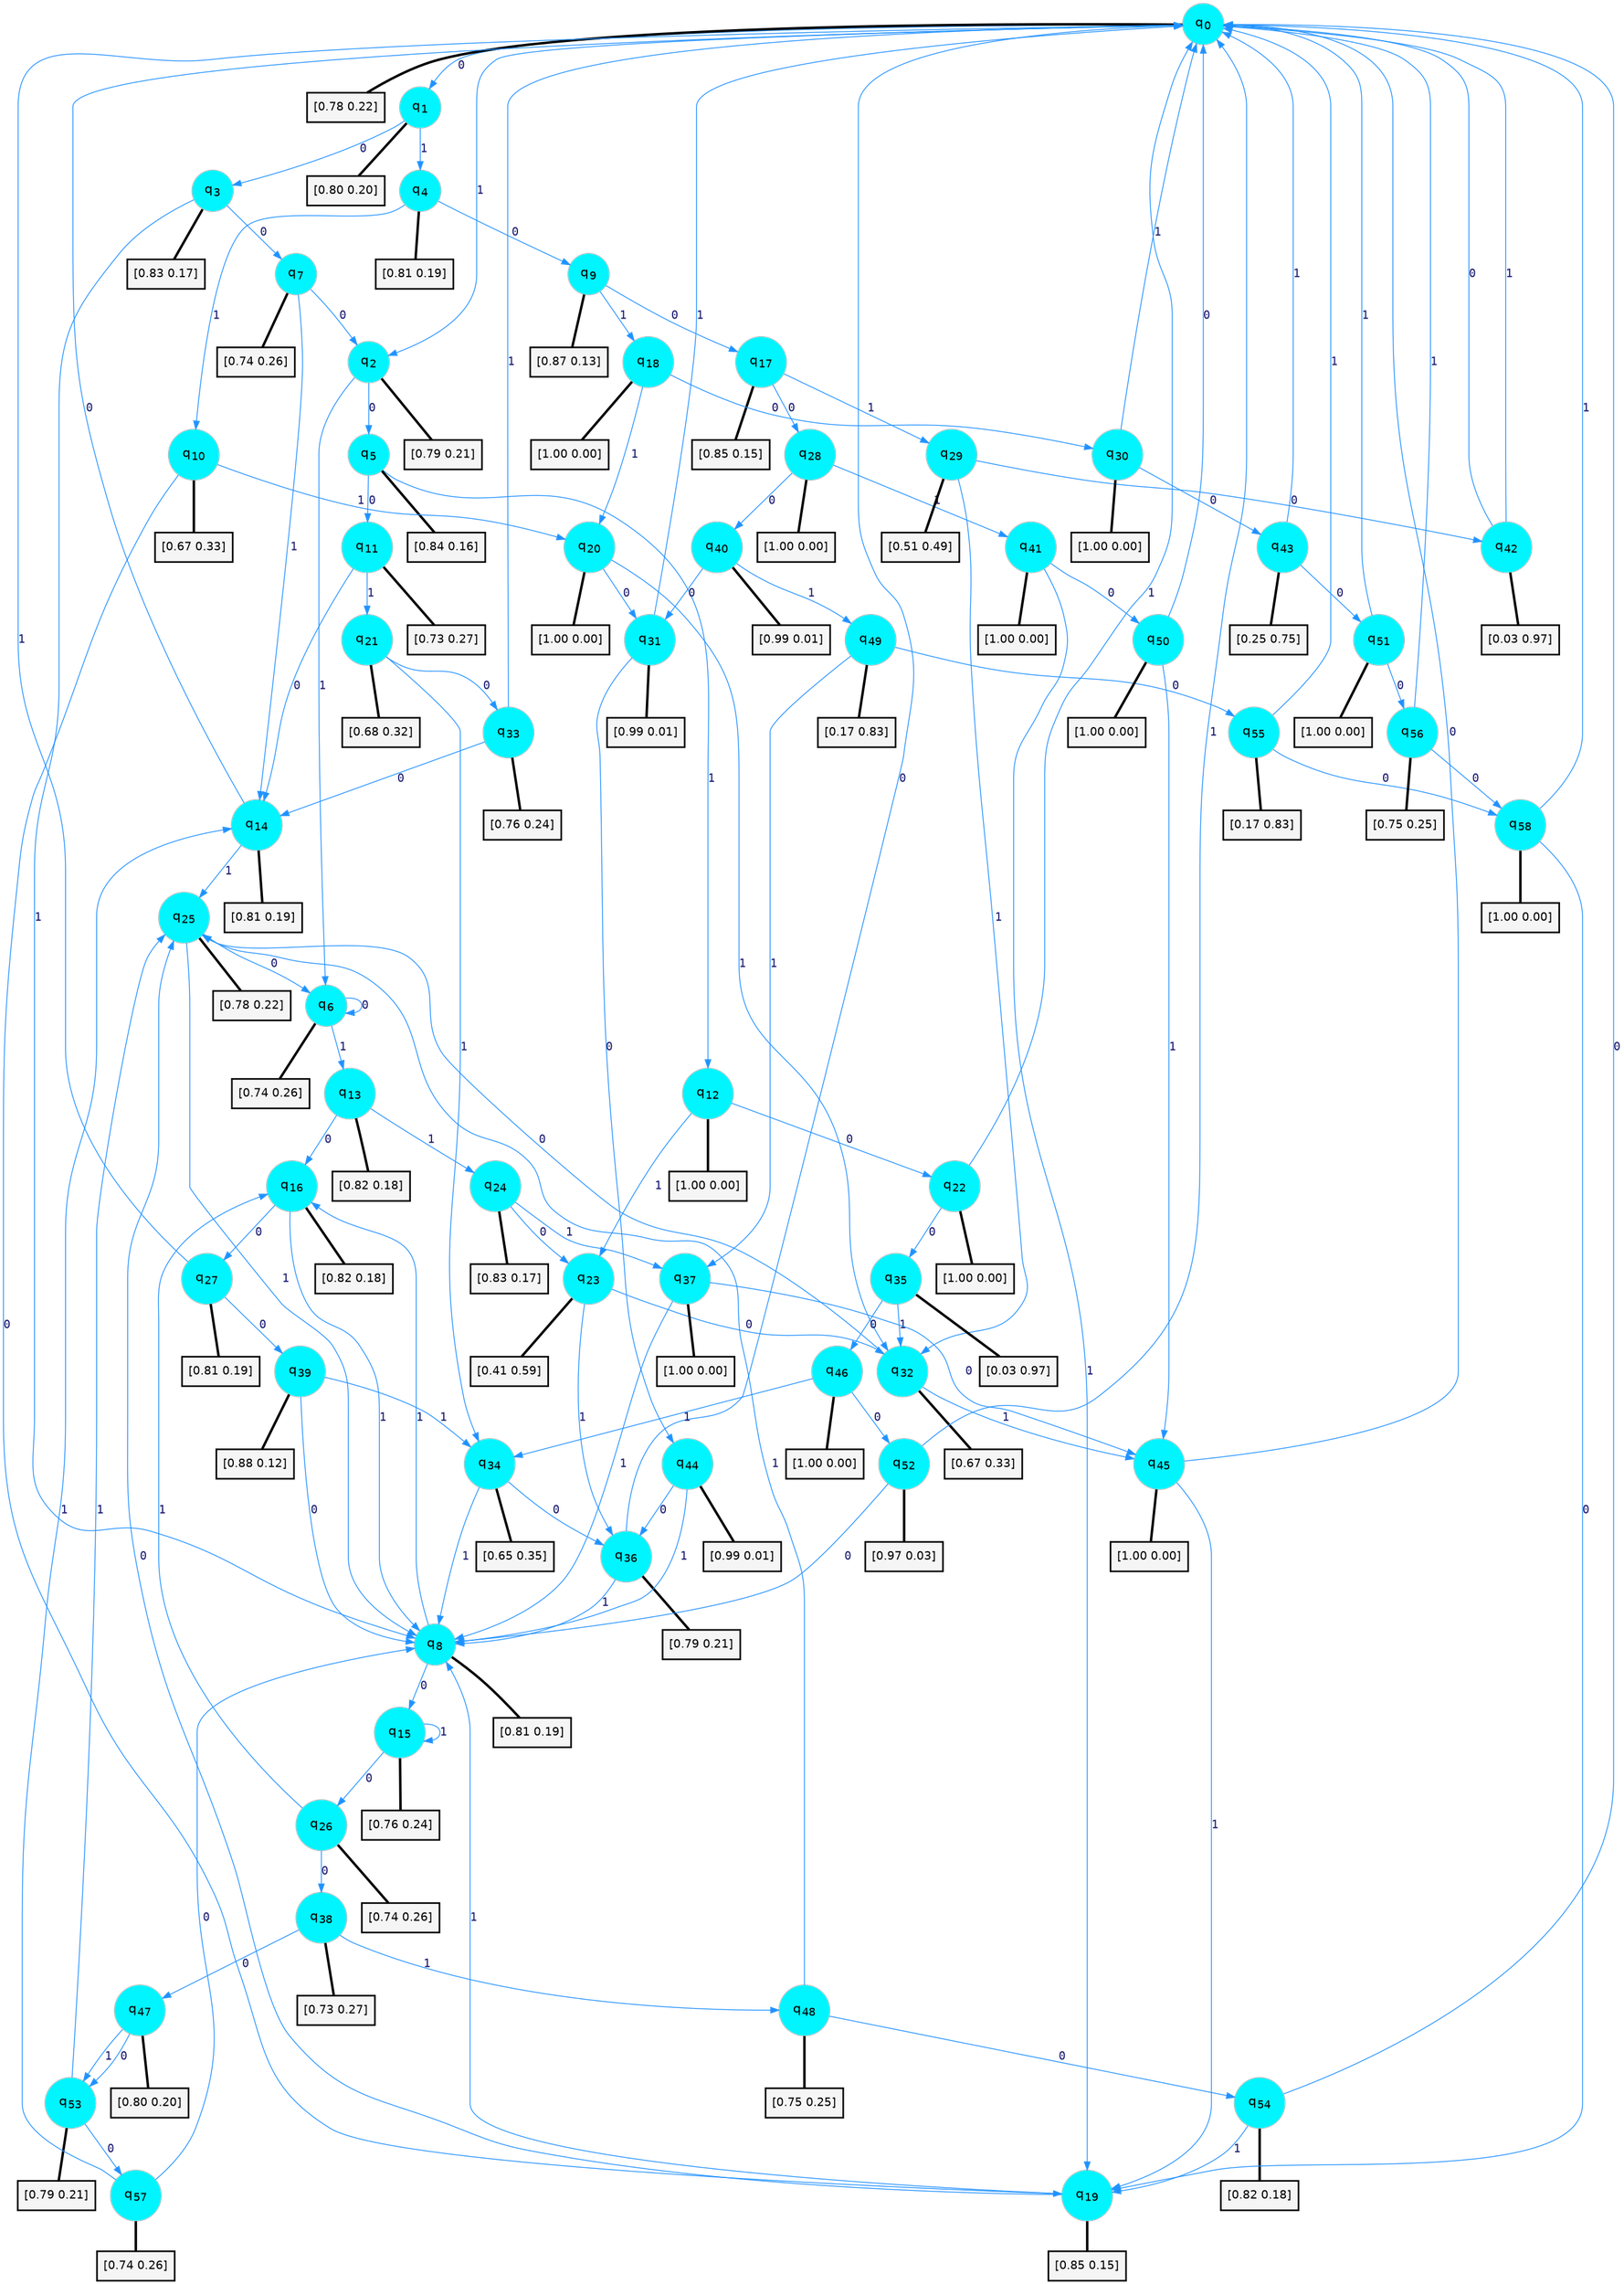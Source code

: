 digraph G {
graph [
bgcolor=transparent, dpi=300, rankdir=TD, size="40,25"];
node [
color=gray, fillcolor=turquoise1, fontcolor=black, fontname=Helvetica, fontsize=16, fontweight=bold, shape=circle, style=filled];
edge [
arrowsize=1, color=dodgerblue1, fontcolor=midnightblue, fontname=courier, fontweight=bold, penwidth=1, style=solid, weight=20];
0[label=<q<SUB>0</SUB>>];
1[label=<q<SUB>1</SUB>>];
2[label=<q<SUB>2</SUB>>];
3[label=<q<SUB>3</SUB>>];
4[label=<q<SUB>4</SUB>>];
5[label=<q<SUB>5</SUB>>];
6[label=<q<SUB>6</SUB>>];
7[label=<q<SUB>7</SUB>>];
8[label=<q<SUB>8</SUB>>];
9[label=<q<SUB>9</SUB>>];
10[label=<q<SUB>10</SUB>>];
11[label=<q<SUB>11</SUB>>];
12[label=<q<SUB>12</SUB>>];
13[label=<q<SUB>13</SUB>>];
14[label=<q<SUB>14</SUB>>];
15[label=<q<SUB>15</SUB>>];
16[label=<q<SUB>16</SUB>>];
17[label=<q<SUB>17</SUB>>];
18[label=<q<SUB>18</SUB>>];
19[label=<q<SUB>19</SUB>>];
20[label=<q<SUB>20</SUB>>];
21[label=<q<SUB>21</SUB>>];
22[label=<q<SUB>22</SUB>>];
23[label=<q<SUB>23</SUB>>];
24[label=<q<SUB>24</SUB>>];
25[label=<q<SUB>25</SUB>>];
26[label=<q<SUB>26</SUB>>];
27[label=<q<SUB>27</SUB>>];
28[label=<q<SUB>28</SUB>>];
29[label=<q<SUB>29</SUB>>];
30[label=<q<SUB>30</SUB>>];
31[label=<q<SUB>31</SUB>>];
32[label=<q<SUB>32</SUB>>];
33[label=<q<SUB>33</SUB>>];
34[label=<q<SUB>34</SUB>>];
35[label=<q<SUB>35</SUB>>];
36[label=<q<SUB>36</SUB>>];
37[label=<q<SUB>37</SUB>>];
38[label=<q<SUB>38</SUB>>];
39[label=<q<SUB>39</SUB>>];
40[label=<q<SUB>40</SUB>>];
41[label=<q<SUB>41</SUB>>];
42[label=<q<SUB>42</SUB>>];
43[label=<q<SUB>43</SUB>>];
44[label=<q<SUB>44</SUB>>];
45[label=<q<SUB>45</SUB>>];
46[label=<q<SUB>46</SUB>>];
47[label=<q<SUB>47</SUB>>];
48[label=<q<SUB>48</SUB>>];
49[label=<q<SUB>49</SUB>>];
50[label=<q<SUB>50</SUB>>];
51[label=<q<SUB>51</SUB>>];
52[label=<q<SUB>52</SUB>>];
53[label=<q<SUB>53</SUB>>];
54[label=<q<SUB>54</SUB>>];
55[label=<q<SUB>55</SUB>>];
56[label=<q<SUB>56</SUB>>];
57[label=<q<SUB>57</SUB>>];
58[label=<q<SUB>58</SUB>>];
59[label="[0.78 0.22]", shape=box,fontcolor=black, fontname=Helvetica, fontsize=14, penwidth=2, fillcolor=whitesmoke,color=black];
60[label="[0.80 0.20]", shape=box,fontcolor=black, fontname=Helvetica, fontsize=14, penwidth=2, fillcolor=whitesmoke,color=black];
61[label="[0.79 0.21]", shape=box,fontcolor=black, fontname=Helvetica, fontsize=14, penwidth=2, fillcolor=whitesmoke,color=black];
62[label="[0.83 0.17]", shape=box,fontcolor=black, fontname=Helvetica, fontsize=14, penwidth=2, fillcolor=whitesmoke,color=black];
63[label="[0.81 0.19]", shape=box,fontcolor=black, fontname=Helvetica, fontsize=14, penwidth=2, fillcolor=whitesmoke,color=black];
64[label="[0.84 0.16]", shape=box,fontcolor=black, fontname=Helvetica, fontsize=14, penwidth=2, fillcolor=whitesmoke,color=black];
65[label="[0.74 0.26]", shape=box,fontcolor=black, fontname=Helvetica, fontsize=14, penwidth=2, fillcolor=whitesmoke,color=black];
66[label="[0.74 0.26]", shape=box,fontcolor=black, fontname=Helvetica, fontsize=14, penwidth=2, fillcolor=whitesmoke,color=black];
67[label="[0.81 0.19]", shape=box,fontcolor=black, fontname=Helvetica, fontsize=14, penwidth=2, fillcolor=whitesmoke,color=black];
68[label="[0.87 0.13]", shape=box,fontcolor=black, fontname=Helvetica, fontsize=14, penwidth=2, fillcolor=whitesmoke,color=black];
69[label="[0.67 0.33]", shape=box,fontcolor=black, fontname=Helvetica, fontsize=14, penwidth=2, fillcolor=whitesmoke,color=black];
70[label="[0.73 0.27]", shape=box,fontcolor=black, fontname=Helvetica, fontsize=14, penwidth=2, fillcolor=whitesmoke,color=black];
71[label="[1.00 0.00]", shape=box,fontcolor=black, fontname=Helvetica, fontsize=14, penwidth=2, fillcolor=whitesmoke,color=black];
72[label="[0.82 0.18]", shape=box,fontcolor=black, fontname=Helvetica, fontsize=14, penwidth=2, fillcolor=whitesmoke,color=black];
73[label="[0.81 0.19]", shape=box,fontcolor=black, fontname=Helvetica, fontsize=14, penwidth=2, fillcolor=whitesmoke,color=black];
74[label="[0.76 0.24]", shape=box,fontcolor=black, fontname=Helvetica, fontsize=14, penwidth=2, fillcolor=whitesmoke,color=black];
75[label="[0.82 0.18]", shape=box,fontcolor=black, fontname=Helvetica, fontsize=14, penwidth=2, fillcolor=whitesmoke,color=black];
76[label="[0.85 0.15]", shape=box,fontcolor=black, fontname=Helvetica, fontsize=14, penwidth=2, fillcolor=whitesmoke,color=black];
77[label="[1.00 0.00]", shape=box,fontcolor=black, fontname=Helvetica, fontsize=14, penwidth=2, fillcolor=whitesmoke,color=black];
78[label="[0.85 0.15]", shape=box,fontcolor=black, fontname=Helvetica, fontsize=14, penwidth=2, fillcolor=whitesmoke,color=black];
79[label="[1.00 0.00]", shape=box,fontcolor=black, fontname=Helvetica, fontsize=14, penwidth=2, fillcolor=whitesmoke,color=black];
80[label="[0.68 0.32]", shape=box,fontcolor=black, fontname=Helvetica, fontsize=14, penwidth=2, fillcolor=whitesmoke,color=black];
81[label="[1.00 0.00]", shape=box,fontcolor=black, fontname=Helvetica, fontsize=14, penwidth=2, fillcolor=whitesmoke,color=black];
82[label="[0.41 0.59]", shape=box,fontcolor=black, fontname=Helvetica, fontsize=14, penwidth=2, fillcolor=whitesmoke,color=black];
83[label="[0.83 0.17]", shape=box,fontcolor=black, fontname=Helvetica, fontsize=14, penwidth=2, fillcolor=whitesmoke,color=black];
84[label="[0.78 0.22]", shape=box,fontcolor=black, fontname=Helvetica, fontsize=14, penwidth=2, fillcolor=whitesmoke,color=black];
85[label="[0.74 0.26]", shape=box,fontcolor=black, fontname=Helvetica, fontsize=14, penwidth=2, fillcolor=whitesmoke,color=black];
86[label="[0.81 0.19]", shape=box,fontcolor=black, fontname=Helvetica, fontsize=14, penwidth=2, fillcolor=whitesmoke,color=black];
87[label="[1.00 0.00]", shape=box,fontcolor=black, fontname=Helvetica, fontsize=14, penwidth=2, fillcolor=whitesmoke,color=black];
88[label="[0.51 0.49]", shape=box,fontcolor=black, fontname=Helvetica, fontsize=14, penwidth=2, fillcolor=whitesmoke,color=black];
89[label="[1.00 0.00]", shape=box,fontcolor=black, fontname=Helvetica, fontsize=14, penwidth=2, fillcolor=whitesmoke,color=black];
90[label="[0.99 0.01]", shape=box,fontcolor=black, fontname=Helvetica, fontsize=14, penwidth=2, fillcolor=whitesmoke,color=black];
91[label="[0.67 0.33]", shape=box,fontcolor=black, fontname=Helvetica, fontsize=14, penwidth=2, fillcolor=whitesmoke,color=black];
92[label="[0.76 0.24]", shape=box,fontcolor=black, fontname=Helvetica, fontsize=14, penwidth=2, fillcolor=whitesmoke,color=black];
93[label="[0.65 0.35]", shape=box,fontcolor=black, fontname=Helvetica, fontsize=14, penwidth=2, fillcolor=whitesmoke,color=black];
94[label="[0.03 0.97]", shape=box,fontcolor=black, fontname=Helvetica, fontsize=14, penwidth=2, fillcolor=whitesmoke,color=black];
95[label="[0.79 0.21]", shape=box,fontcolor=black, fontname=Helvetica, fontsize=14, penwidth=2, fillcolor=whitesmoke,color=black];
96[label="[1.00 0.00]", shape=box,fontcolor=black, fontname=Helvetica, fontsize=14, penwidth=2, fillcolor=whitesmoke,color=black];
97[label="[0.73 0.27]", shape=box,fontcolor=black, fontname=Helvetica, fontsize=14, penwidth=2, fillcolor=whitesmoke,color=black];
98[label="[0.88 0.12]", shape=box,fontcolor=black, fontname=Helvetica, fontsize=14, penwidth=2, fillcolor=whitesmoke,color=black];
99[label="[0.99 0.01]", shape=box,fontcolor=black, fontname=Helvetica, fontsize=14, penwidth=2, fillcolor=whitesmoke,color=black];
100[label="[1.00 0.00]", shape=box,fontcolor=black, fontname=Helvetica, fontsize=14, penwidth=2, fillcolor=whitesmoke,color=black];
101[label="[0.03 0.97]", shape=box,fontcolor=black, fontname=Helvetica, fontsize=14, penwidth=2, fillcolor=whitesmoke,color=black];
102[label="[0.25 0.75]", shape=box,fontcolor=black, fontname=Helvetica, fontsize=14, penwidth=2, fillcolor=whitesmoke,color=black];
103[label="[0.99 0.01]", shape=box,fontcolor=black, fontname=Helvetica, fontsize=14, penwidth=2, fillcolor=whitesmoke,color=black];
104[label="[1.00 0.00]", shape=box,fontcolor=black, fontname=Helvetica, fontsize=14, penwidth=2, fillcolor=whitesmoke,color=black];
105[label="[1.00 0.00]", shape=box,fontcolor=black, fontname=Helvetica, fontsize=14, penwidth=2, fillcolor=whitesmoke,color=black];
106[label="[0.80 0.20]", shape=box,fontcolor=black, fontname=Helvetica, fontsize=14, penwidth=2, fillcolor=whitesmoke,color=black];
107[label="[0.75 0.25]", shape=box,fontcolor=black, fontname=Helvetica, fontsize=14, penwidth=2, fillcolor=whitesmoke,color=black];
108[label="[0.17 0.83]", shape=box,fontcolor=black, fontname=Helvetica, fontsize=14, penwidth=2, fillcolor=whitesmoke,color=black];
109[label="[1.00 0.00]", shape=box,fontcolor=black, fontname=Helvetica, fontsize=14, penwidth=2, fillcolor=whitesmoke,color=black];
110[label="[1.00 0.00]", shape=box,fontcolor=black, fontname=Helvetica, fontsize=14, penwidth=2, fillcolor=whitesmoke,color=black];
111[label="[0.97 0.03]", shape=box,fontcolor=black, fontname=Helvetica, fontsize=14, penwidth=2, fillcolor=whitesmoke,color=black];
112[label="[0.79 0.21]", shape=box,fontcolor=black, fontname=Helvetica, fontsize=14, penwidth=2, fillcolor=whitesmoke,color=black];
113[label="[0.82 0.18]", shape=box,fontcolor=black, fontname=Helvetica, fontsize=14, penwidth=2, fillcolor=whitesmoke,color=black];
114[label="[0.17 0.83]", shape=box,fontcolor=black, fontname=Helvetica, fontsize=14, penwidth=2, fillcolor=whitesmoke,color=black];
115[label="[0.75 0.25]", shape=box,fontcolor=black, fontname=Helvetica, fontsize=14, penwidth=2, fillcolor=whitesmoke,color=black];
116[label="[0.74 0.26]", shape=box,fontcolor=black, fontname=Helvetica, fontsize=14, penwidth=2, fillcolor=whitesmoke,color=black];
117[label="[1.00 0.00]", shape=box,fontcolor=black, fontname=Helvetica, fontsize=14, penwidth=2, fillcolor=whitesmoke,color=black];
0->1 [label=0];
0->2 [label=1];
0->59 [arrowhead=none, penwidth=3,color=black];
1->3 [label=0];
1->4 [label=1];
1->60 [arrowhead=none, penwidth=3,color=black];
2->5 [label=0];
2->6 [label=1];
2->61 [arrowhead=none, penwidth=3,color=black];
3->7 [label=0];
3->8 [label=1];
3->62 [arrowhead=none, penwidth=3,color=black];
4->9 [label=0];
4->10 [label=1];
4->63 [arrowhead=none, penwidth=3,color=black];
5->11 [label=0];
5->12 [label=1];
5->64 [arrowhead=none, penwidth=3,color=black];
6->6 [label=0];
6->13 [label=1];
6->65 [arrowhead=none, penwidth=3,color=black];
7->2 [label=0];
7->14 [label=1];
7->66 [arrowhead=none, penwidth=3,color=black];
8->15 [label=0];
8->16 [label=1];
8->67 [arrowhead=none, penwidth=3,color=black];
9->17 [label=0];
9->18 [label=1];
9->68 [arrowhead=none, penwidth=3,color=black];
10->19 [label=0];
10->20 [label=1];
10->69 [arrowhead=none, penwidth=3,color=black];
11->14 [label=0];
11->21 [label=1];
11->70 [arrowhead=none, penwidth=3,color=black];
12->22 [label=0];
12->23 [label=1];
12->71 [arrowhead=none, penwidth=3,color=black];
13->16 [label=0];
13->24 [label=1];
13->72 [arrowhead=none, penwidth=3,color=black];
14->0 [label=0];
14->25 [label=1];
14->73 [arrowhead=none, penwidth=3,color=black];
15->26 [label=0];
15->15 [label=1];
15->74 [arrowhead=none, penwidth=3,color=black];
16->27 [label=0];
16->8 [label=1];
16->75 [arrowhead=none, penwidth=3,color=black];
17->28 [label=0];
17->29 [label=1];
17->76 [arrowhead=none, penwidth=3,color=black];
18->30 [label=0];
18->20 [label=1];
18->77 [arrowhead=none, penwidth=3,color=black];
19->25 [label=0];
19->8 [label=1];
19->78 [arrowhead=none, penwidth=3,color=black];
20->31 [label=0];
20->32 [label=1];
20->79 [arrowhead=none, penwidth=3,color=black];
21->33 [label=0];
21->34 [label=1];
21->80 [arrowhead=none, penwidth=3,color=black];
22->35 [label=0];
22->0 [label=1];
22->81 [arrowhead=none, penwidth=3,color=black];
23->32 [label=0];
23->36 [label=1];
23->82 [arrowhead=none, penwidth=3,color=black];
24->23 [label=0];
24->37 [label=1];
24->83 [arrowhead=none, penwidth=3,color=black];
25->6 [label=0];
25->8 [label=1];
25->84 [arrowhead=none, penwidth=3,color=black];
26->38 [label=0];
26->16 [label=1];
26->85 [arrowhead=none, penwidth=3,color=black];
27->39 [label=0];
27->0 [label=1];
27->86 [arrowhead=none, penwidth=3,color=black];
28->40 [label=0];
28->41 [label=1];
28->87 [arrowhead=none, penwidth=3,color=black];
29->42 [label=0];
29->32 [label=1];
29->88 [arrowhead=none, penwidth=3,color=black];
30->43 [label=0];
30->0 [label=1];
30->89 [arrowhead=none, penwidth=3,color=black];
31->44 [label=0];
31->0 [label=1];
31->90 [arrowhead=none, penwidth=3,color=black];
32->25 [label=0];
32->45 [label=1];
32->91 [arrowhead=none, penwidth=3,color=black];
33->14 [label=0];
33->0 [label=1];
33->92 [arrowhead=none, penwidth=3,color=black];
34->36 [label=0];
34->8 [label=1];
34->93 [arrowhead=none, penwidth=3,color=black];
35->46 [label=0];
35->32 [label=1];
35->94 [arrowhead=none, penwidth=3,color=black];
36->0 [label=0];
36->8 [label=1];
36->95 [arrowhead=none, penwidth=3,color=black];
37->45 [label=0];
37->8 [label=1];
37->96 [arrowhead=none, penwidth=3,color=black];
38->47 [label=0];
38->48 [label=1];
38->97 [arrowhead=none, penwidth=3,color=black];
39->8 [label=0];
39->34 [label=1];
39->98 [arrowhead=none, penwidth=3,color=black];
40->31 [label=0];
40->49 [label=1];
40->99 [arrowhead=none, penwidth=3,color=black];
41->50 [label=0];
41->19 [label=1];
41->100 [arrowhead=none, penwidth=3,color=black];
42->0 [label=0];
42->0 [label=1];
42->101 [arrowhead=none, penwidth=3,color=black];
43->51 [label=0];
43->0 [label=1];
43->102 [arrowhead=none, penwidth=3,color=black];
44->36 [label=0];
44->8 [label=1];
44->103 [arrowhead=none, penwidth=3,color=black];
45->0 [label=0];
45->19 [label=1];
45->104 [arrowhead=none, penwidth=3,color=black];
46->52 [label=0];
46->34 [label=1];
46->105 [arrowhead=none, penwidth=3,color=black];
47->53 [label=0];
47->53 [label=1];
47->106 [arrowhead=none, penwidth=3,color=black];
48->54 [label=0];
48->25 [label=1];
48->107 [arrowhead=none, penwidth=3,color=black];
49->55 [label=0];
49->37 [label=1];
49->108 [arrowhead=none, penwidth=3,color=black];
50->0 [label=0];
50->45 [label=1];
50->109 [arrowhead=none, penwidth=3,color=black];
51->56 [label=0];
51->0 [label=1];
51->110 [arrowhead=none, penwidth=3,color=black];
52->8 [label=0];
52->0 [label=1];
52->111 [arrowhead=none, penwidth=3,color=black];
53->57 [label=0];
53->25 [label=1];
53->112 [arrowhead=none, penwidth=3,color=black];
54->0 [label=0];
54->19 [label=1];
54->113 [arrowhead=none, penwidth=3,color=black];
55->58 [label=0];
55->0 [label=1];
55->114 [arrowhead=none, penwidth=3,color=black];
56->58 [label=0];
56->0 [label=1];
56->115 [arrowhead=none, penwidth=3,color=black];
57->8 [label=0];
57->14 [label=1];
57->116 [arrowhead=none, penwidth=3,color=black];
58->19 [label=0];
58->0 [label=1];
58->117 [arrowhead=none, penwidth=3,color=black];
}
